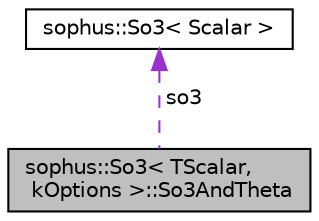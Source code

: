 digraph "sophus::So3&lt; TScalar, kOptions &gt;::So3AndTheta"
{
 // LATEX_PDF_SIZE
  edge [fontname="Helvetica",fontsize="10",labelfontname="Helvetica",labelfontsize="10"];
  node [fontname="Helvetica",fontsize="10",shape=record];
  Node1 [label="sophus::So3\< TScalar,\l kOptions \>::So3AndTheta",height=0.2,width=0.4,color="black", fillcolor="grey75", style="filled", fontcolor="black",tooltip=" "];
  Node2 -> Node1 [dir="back",color="darkorchid3",fontsize="10",style="dashed",label=" so3" ,fontname="Helvetica"];
  Node2 [label="sophus::So3\< Scalar \>",height=0.2,width=0.4,color="black", fillcolor="white", style="filled",URL="$classsophus_1_1_so3.html",tooltip=" "];
}
